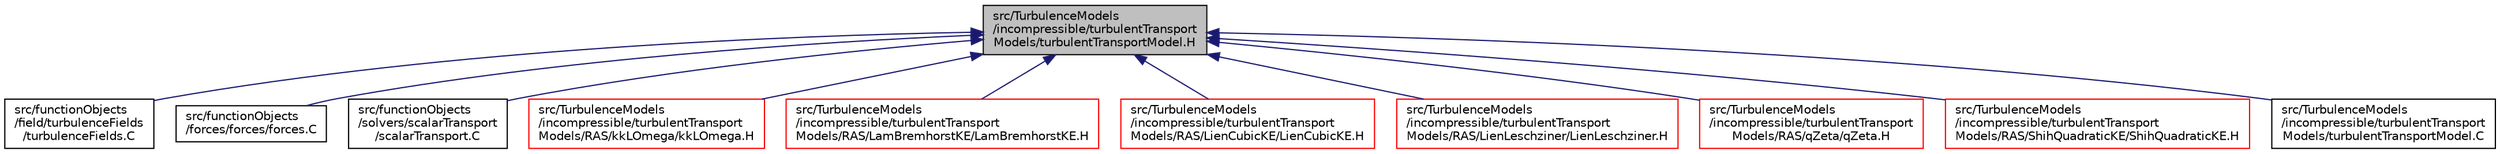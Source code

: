 digraph "src/TurbulenceModels/incompressible/turbulentTransportModels/turbulentTransportModel.H"
{
  bgcolor="transparent";
  edge [fontname="Helvetica",fontsize="10",labelfontname="Helvetica",labelfontsize="10"];
  node [fontname="Helvetica",fontsize="10",shape=record];
  Node345 [label="src/TurbulenceModels\l/incompressible/turbulentTransport\lModels/turbulentTransportModel.H",height=0.2,width=0.4,color="black", fillcolor="grey75", style="filled", fontcolor="black"];
  Node345 -> Node346 [dir="back",color="midnightblue",fontsize="10",style="solid",fontname="Helvetica"];
  Node346 [label="src/functionObjects\l/field/turbulenceFields\l/turbulenceFields.C",height=0.2,width=0.4,color="black",URL="$a04817.html"];
  Node345 -> Node347 [dir="back",color="midnightblue",fontsize="10",style="solid",fontname="Helvetica"];
  Node347 [label="src/functionObjects\l/forces/forces/forces.C",height=0.2,width=0.4,color="black",URL="$a04901.html"];
  Node345 -> Node348 [dir="back",color="midnightblue",fontsize="10",style="solid",fontname="Helvetica"];
  Node348 [label="src/functionObjects\l/solvers/scalarTransport\l/scalarTransport.C",height=0.2,width=0.4,color="black",URL="$a04931.html"];
  Node345 -> Node349 [dir="back",color="midnightblue",fontsize="10",style="solid",fontname="Helvetica"];
  Node349 [label="src/TurbulenceModels\l/incompressible/turbulentTransport\lModels/RAS/kkLOmega/kkLOmega.H",height=0.2,width=0.4,color="red",URL="$a17696.html"];
  Node345 -> Node351 [dir="back",color="midnightblue",fontsize="10",style="solid",fontname="Helvetica"];
  Node351 [label="src/TurbulenceModels\l/incompressible/turbulentTransport\lModels/RAS/LamBremhorstKE/LamBremhorstKE.H",height=0.2,width=0.4,color="red",URL="$a17702.html"];
  Node345 -> Node353 [dir="back",color="midnightblue",fontsize="10",style="solid",fontname="Helvetica"];
  Node353 [label="src/TurbulenceModels\l/incompressible/turbulentTransport\lModels/RAS/LienCubicKE/LienCubicKE.H",height=0.2,width=0.4,color="red",URL="$a17708.html"];
  Node345 -> Node355 [dir="back",color="midnightblue",fontsize="10",style="solid",fontname="Helvetica"];
  Node355 [label="src/TurbulenceModels\l/incompressible/turbulentTransport\lModels/RAS/LienLeschziner/LienLeschziner.H",height=0.2,width=0.4,color="red",URL="$a17714.html"];
  Node345 -> Node357 [dir="back",color="midnightblue",fontsize="10",style="solid",fontname="Helvetica"];
  Node357 [label="src/TurbulenceModels\l/incompressible/turbulentTransport\lModels/RAS/qZeta/qZeta.H",height=0.2,width=0.4,color="red",URL="$a17720.html"];
  Node345 -> Node359 [dir="back",color="midnightblue",fontsize="10",style="solid",fontname="Helvetica"];
  Node359 [label="src/TurbulenceModels\l/incompressible/turbulentTransport\lModels/RAS/ShihQuadraticKE/ShihQuadraticKE.H",height=0.2,width=0.4,color="red",URL="$a17726.html"];
  Node345 -> Node361 [dir="back",color="midnightblue",fontsize="10",style="solid",fontname="Helvetica"];
  Node361 [label="src/TurbulenceModels\l/incompressible/turbulentTransport\lModels/turbulentTransportModel.C",height=0.2,width=0.4,color="black",URL="$a17729.html"];
}
